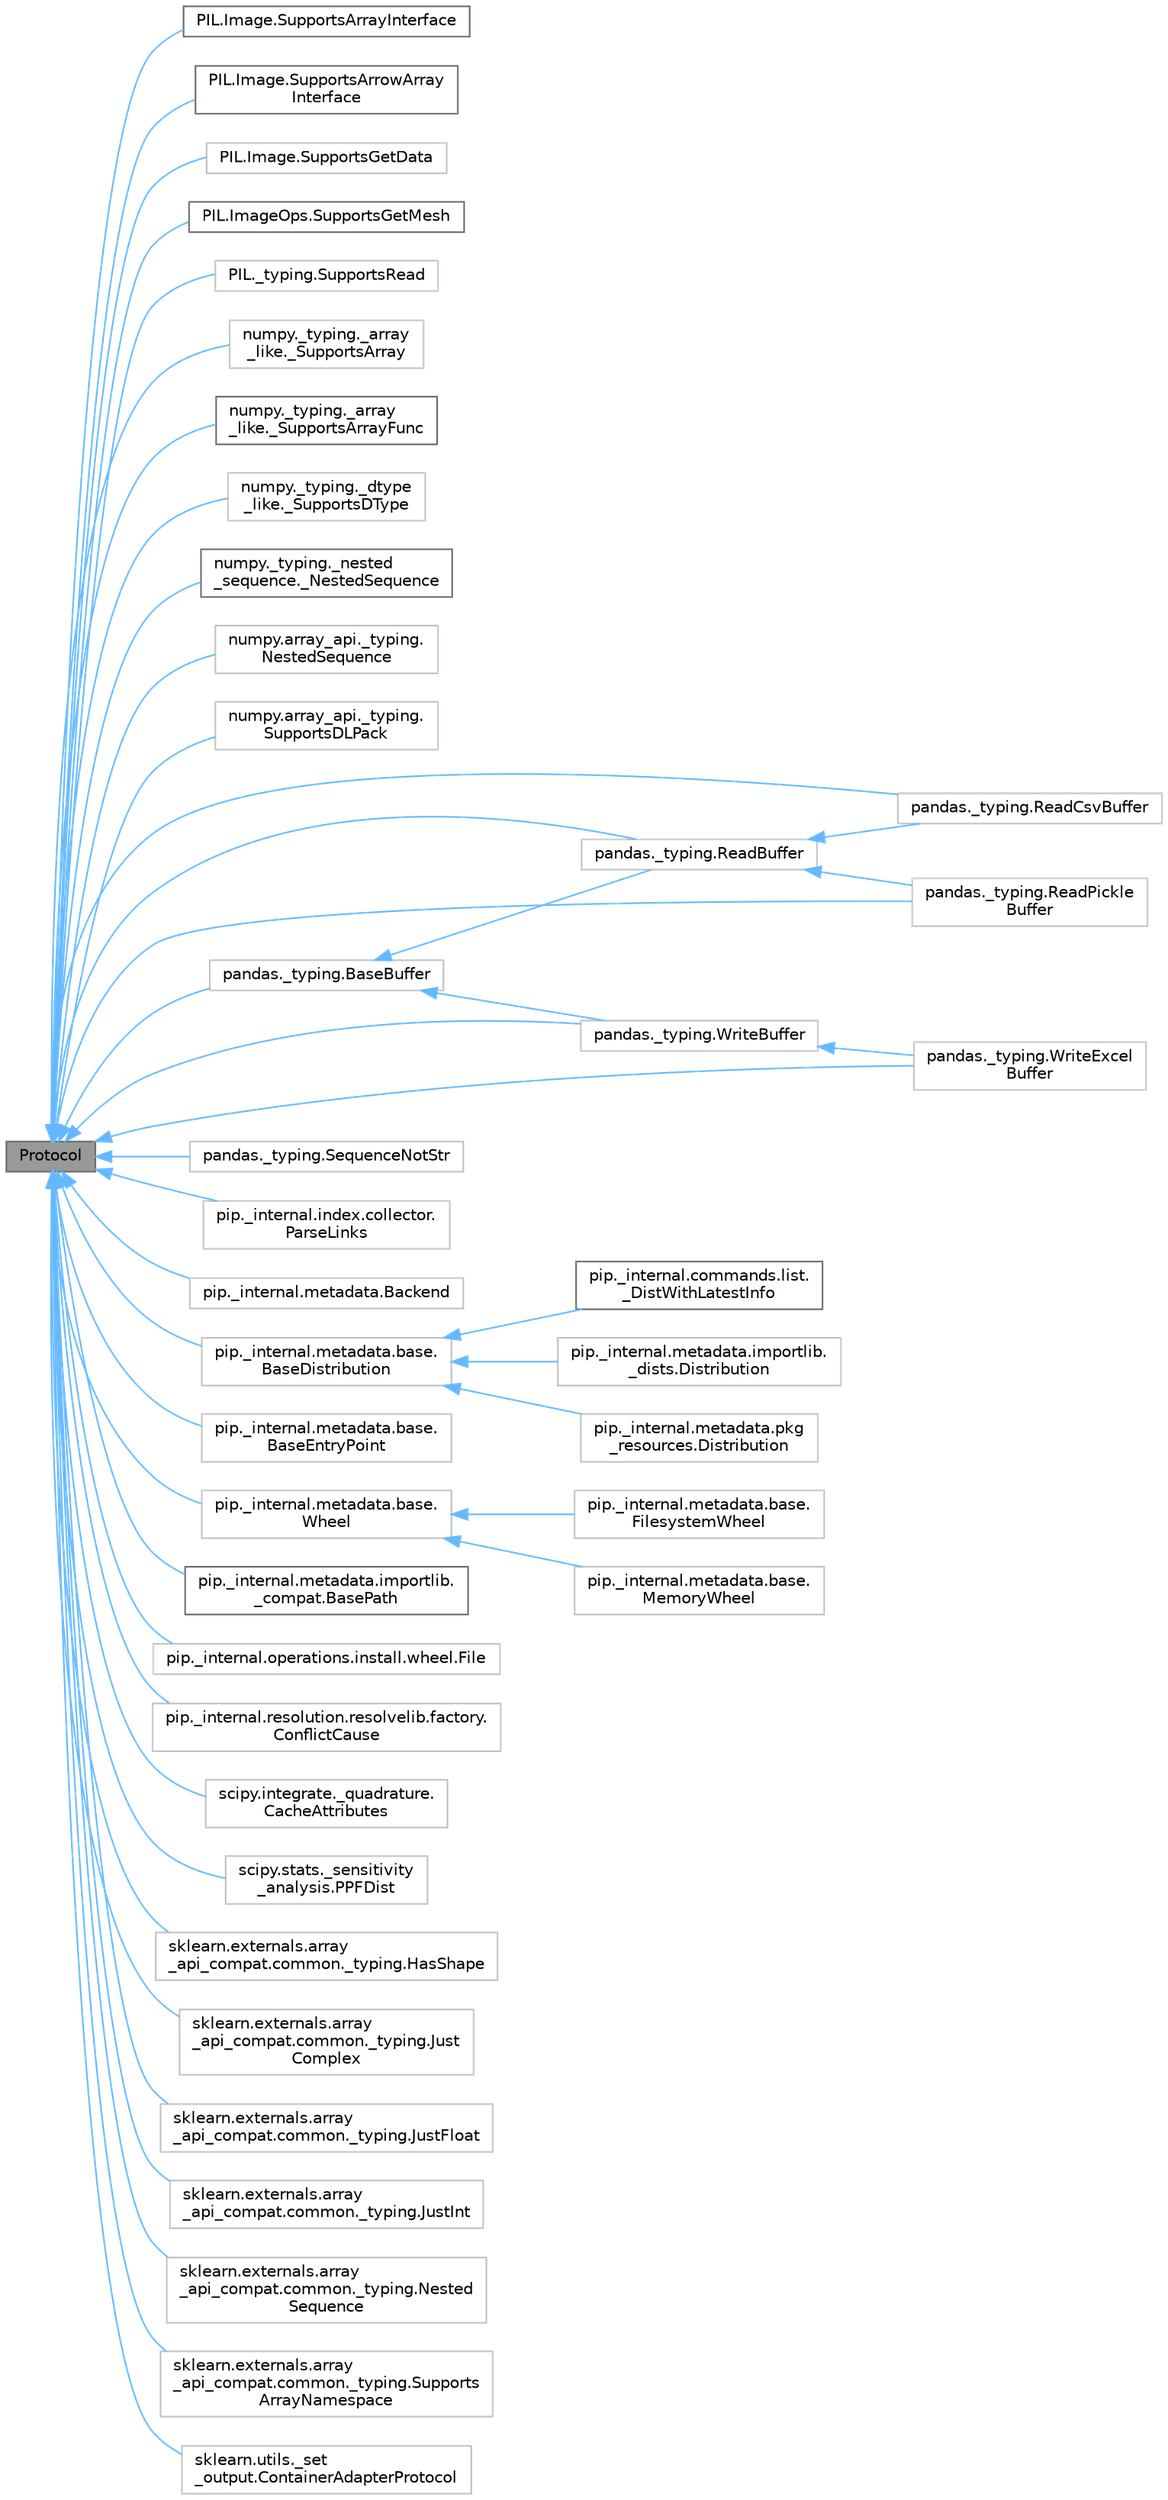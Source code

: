 digraph "Protocol"
{
 // LATEX_PDF_SIZE
  bgcolor="transparent";
  edge [fontname=Helvetica,fontsize=10,labelfontname=Helvetica,labelfontsize=10];
  node [fontname=Helvetica,fontsize=10,shape=box,height=0.2,width=0.4];
  rankdir="LR";
  Node1 [id="Node000001",label="Protocol",height=0.2,width=0.4,color="gray40", fillcolor="grey60", style="filled", fontcolor="black",tooltip=" "];
  Node1 -> Node2 [id="edge1_Node000001_Node000002",dir="back",color="steelblue1",style="solid",tooltip=" "];
  Node2 [id="Node000002",label="PIL.Image.SupportsArrayInterface",height=0.2,width=0.4,color="gray40", fillcolor="white", style="filled",URL="$d7/d3e/classPIL_1_1Image_1_1SupportsArrayInterface.html",tooltip=" "];
  Node1 -> Node3 [id="edge2_Node000001_Node000003",dir="back",color="steelblue1",style="solid",tooltip=" "];
  Node3 [id="Node000003",label="PIL.Image.SupportsArrowArray\lInterface",height=0.2,width=0.4,color="gray40", fillcolor="white", style="filled",URL="$da/d60/classPIL_1_1Image_1_1SupportsArrowArrayInterface.html",tooltip=" "];
  Node1 -> Node4 [id="edge3_Node000001_Node000004",dir="back",color="steelblue1",style="solid",tooltip=" "];
  Node4 [id="Node000004",label="PIL.Image.SupportsGetData",height=0.2,width=0.4,color="grey75", fillcolor="white", style="filled",URL="$d9/da7/classPIL_1_1Image_1_1SupportsGetData.html",tooltip=" "];
  Node1 -> Node5 [id="edge4_Node000001_Node000005",dir="back",color="steelblue1",style="solid",tooltip=" "];
  Node5 [id="Node000005",label="PIL.ImageOps.SupportsGetMesh",height=0.2,width=0.4,color="gray40", fillcolor="white", style="filled",URL="$dc/dc6/classPIL_1_1ImageOps_1_1SupportsGetMesh.html",tooltip=" "];
  Node1 -> Node6 [id="edge5_Node000001_Node000006",dir="back",color="steelblue1",style="solid",tooltip=" "];
  Node6 [id="Node000006",label="PIL._typing.SupportsRead",height=0.2,width=0.4,color="grey75", fillcolor="white", style="filled",URL="$db/dcf/classPIL_1_1__typing_1_1SupportsRead.html",tooltip=" "];
  Node1 -> Node7 [id="edge6_Node000001_Node000007",dir="back",color="steelblue1",style="solid",tooltip=" "];
  Node7 [id="Node000007",label="numpy._typing._array\l_like._SupportsArray",height=0.2,width=0.4,color="grey75", fillcolor="white", style="filled",URL="$db/dcf/classnumpy_1_1__typing_1_1__array__like_1_1__SupportsArray.html",tooltip=" "];
  Node1 -> Node8 [id="edge7_Node000001_Node000008",dir="back",color="steelblue1",style="solid",tooltip=" "];
  Node8 [id="Node000008",label="numpy._typing._array\l_like._SupportsArrayFunc",height=0.2,width=0.4,color="gray40", fillcolor="white", style="filled",URL="$da/df3/classnumpy_1_1__typing_1_1__array__like_1_1__SupportsArrayFunc.html",tooltip=" "];
  Node1 -> Node9 [id="edge8_Node000001_Node000009",dir="back",color="steelblue1",style="solid",tooltip=" "];
  Node9 [id="Node000009",label="numpy._typing._dtype\l_like._SupportsDType",height=0.2,width=0.4,color="grey75", fillcolor="white", style="filled",URL="$db/dd3/classnumpy_1_1__typing_1_1__dtype__like_1_1__SupportsDType.html",tooltip=" "];
  Node1 -> Node10 [id="edge9_Node000001_Node000010",dir="back",color="steelblue1",style="solid",tooltip=" "];
  Node10 [id="Node000010",label="numpy._typing._nested\l_sequence._NestedSequence",height=0.2,width=0.4,color="gray40", fillcolor="white", style="filled",URL="$d6/d0f/classnumpy_1_1__typing_1_1__nested__sequence_1_1__NestedSequence.html",tooltip=" "];
  Node1 -> Node11 [id="edge10_Node000001_Node000011",dir="back",color="steelblue1",style="solid",tooltip=" "];
  Node11 [id="Node000011",label="numpy.array_api._typing.\lNestedSequence",height=0.2,width=0.4,color="grey75", fillcolor="white", style="filled",URL="$df/d82/classnumpy_1_1array__api_1_1__typing_1_1NestedSequence.html",tooltip=" "];
  Node1 -> Node12 [id="edge11_Node000001_Node000012",dir="back",color="steelblue1",style="solid",tooltip=" "];
  Node12 [id="Node000012",label="numpy.array_api._typing.\lSupportsDLPack",height=0.2,width=0.4,color="grey75", fillcolor="white", style="filled",URL="$df/d9a/classnumpy_1_1array__api_1_1__typing_1_1SupportsDLPack.html",tooltip=" "];
  Node1 -> Node13 [id="edge12_Node000001_Node000013",dir="back",color="steelblue1",style="solid",tooltip=" "];
  Node13 [id="Node000013",label="pandas._typing.BaseBuffer",height=0.2,width=0.4,color="grey75", fillcolor="white", style="filled",URL="$d5/d62/classpandas_1_1__typing_1_1BaseBuffer.html",tooltip=" "];
  Node13 -> Node14 [id="edge13_Node000013_Node000014",dir="back",color="steelblue1",style="solid",tooltip=" "];
  Node14 [id="Node000014",label="pandas._typing.ReadBuffer",height=0.2,width=0.4,color="grey75", fillcolor="white", style="filled",URL="$d4/d8e/classpandas_1_1__typing_1_1ReadBuffer.html",tooltip=" "];
  Node14 -> Node15 [id="edge14_Node000014_Node000015",dir="back",color="steelblue1",style="solid",tooltip=" "];
  Node15 [id="Node000015",label="pandas._typing.ReadCsvBuffer",height=0.2,width=0.4,color="grey75", fillcolor="white", style="filled",URL="$da/de9/classpandas_1_1__typing_1_1ReadCsvBuffer.html",tooltip=" "];
  Node14 -> Node16 [id="edge15_Node000014_Node000016",dir="back",color="steelblue1",style="solid",tooltip=" "];
  Node16 [id="Node000016",label="pandas._typing.ReadPickle\lBuffer",height=0.2,width=0.4,color="grey75", fillcolor="white", style="filled",URL="$d1/d05/classpandas_1_1__typing_1_1ReadPickleBuffer.html",tooltip=" "];
  Node13 -> Node17 [id="edge16_Node000013_Node000017",dir="back",color="steelblue1",style="solid",tooltip=" "];
  Node17 [id="Node000017",label="pandas._typing.WriteBuffer",height=0.2,width=0.4,color="grey75", fillcolor="white", style="filled",URL="$d3/d26/classpandas_1_1__typing_1_1WriteBuffer.html",tooltip=" "];
  Node17 -> Node18 [id="edge17_Node000017_Node000018",dir="back",color="steelblue1",style="solid",tooltip=" "];
  Node18 [id="Node000018",label="pandas._typing.WriteExcel\lBuffer",height=0.2,width=0.4,color="grey75", fillcolor="white", style="filled",URL="$da/d81/classpandas_1_1__typing_1_1WriteExcelBuffer.html",tooltip=" "];
  Node1 -> Node14 [id="edge18_Node000001_Node000014",dir="back",color="steelblue1",style="solid",tooltip=" "];
  Node1 -> Node15 [id="edge19_Node000001_Node000015",dir="back",color="steelblue1",style="solid",tooltip=" "];
  Node1 -> Node16 [id="edge20_Node000001_Node000016",dir="back",color="steelblue1",style="solid",tooltip=" "];
  Node1 -> Node19 [id="edge21_Node000001_Node000019",dir="back",color="steelblue1",style="solid",tooltip=" "];
  Node19 [id="Node000019",label="pandas._typing.SequenceNotStr",height=0.2,width=0.4,color="grey75", fillcolor="white", style="filled",URL="$dc/dc4/classpandas_1_1__typing_1_1SequenceNotStr.html",tooltip=" "];
  Node1 -> Node17 [id="edge22_Node000001_Node000017",dir="back",color="steelblue1",style="solid",tooltip=" "];
  Node1 -> Node18 [id="edge23_Node000001_Node000018",dir="back",color="steelblue1",style="solid",tooltip=" "];
  Node1 -> Node20 [id="edge24_Node000001_Node000020",dir="back",color="steelblue1",style="solid",tooltip=" "];
  Node20 [id="Node000020",label="pip._internal.index.collector.\lParseLinks",height=0.2,width=0.4,color="grey75", fillcolor="white", style="filled",URL="$d7/d42/classpip_1_1__internal_1_1index_1_1collector_1_1ParseLinks.html",tooltip=" "];
  Node1 -> Node21 [id="edge25_Node000001_Node000021",dir="back",color="steelblue1",style="solid",tooltip=" "];
  Node21 [id="Node000021",label="pip._internal.metadata.Backend",height=0.2,width=0.4,color="grey75", fillcolor="white", style="filled",URL="$d3/dfe/classpip_1_1__internal_1_1metadata_1_1Backend.html",tooltip=" "];
  Node1 -> Node22 [id="edge26_Node000001_Node000022",dir="back",color="steelblue1",style="solid",tooltip=" "];
  Node22 [id="Node000022",label="pip._internal.metadata.base.\lBaseDistribution",height=0.2,width=0.4,color="grey75", fillcolor="white", style="filled",URL="$d6/dc7/classpip_1_1__internal_1_1metadata_1_1base_1_1BaseDistribution.html",tooltip=" "];
  Node22 -> Node23 [id="edge27_Node000022_Node000023",dir="back",color="steelblue1",style="solid",tooltip=" "];
  Node23 [id="Node000023",label="pip._internal.commands.list.\l_DistWithLatestInfo",height=0.2,width=0.4,color="gray40", fillcolor="white", style="filled",URL="$d7/dbd/classpip_1_1__internal_1_1commands_1_1list_1_1__DistWithLatestInfo.html",tooltip=" "];
  Node22 -> Node24 [id="edge28_Node000022_Node000024",dir="back",color="steelblue1",style="solid",tooltip=" "];
  Node24 [id="Node000024",label="pip._internal.metadata.importlib.\l_dists.Distribution",height=0.2,width=0.4,color="grey75", fillcolor="white", style="filled",URL="$da/da5/classpip_1_1__internal_1_1metadata_1_1importlib_1_1__dists_1_1Distribution.html",tooltip=" "];
  Node22 -> Node25 [id="edge29_Node000022_Node000025",dir="back",color="steelblue1",style="solid",tooltip=" "];
  Node25 [id="Node000025",label="pip._internal.metadata.pkg\l_resources.Distribution",height=0.2,width=0.4,color="grey75", fillcolor="white", style="filled",URL="$dd/d14/classpip_1_1__internal_1_1metadata_1_1pkg__resources_1_1Distribution.html",tooltip=" "];
  Node1 -> Node26 [id="edge30_Node000001_Node000026",dir="back",color="steelblue1",style="solid",tooltip=" "];
  Node26 [id="Node000026",label="pip._internal.metadata.base.\lBaseEntryPoint",height=0.2,width=0.4,color="grey75", fillcolor="white", style="filled",URL="$db/df7/classpip_1_1__internal_1_1metadata_1_1base_1_1BaseEntryPoint.html",tooltip=" "];
  Node1 -> Node27 [id="edge31_Node000001_Node000027",dir="back",color="steelblue1",style="solid",tooltip=" "];
  Node27 [id="Node000027",label="pip._internal.metadata.base.\lWheel",height=0.2,width=0.4,color="grey75", fillcolor="white", style="filled",URL="$dc/d31/classpip_1_1__internal_1_1metadata_1_1base_1_1Wheel.html",tooltip=" "];
  Node27 -> Node28 [id="edge32_Node000027_Node000028",dir="back",color="steelblue1",style="solid",tooltip=" "];
  Node28 [id="Node000028",label="pip._internal.metadata.base.\lFilesystemWheel",height=0.2,width=0.4,color="grey75", fillcolor="white", style="filled",URL="$d5/d47/classpip_1_1__internal_1_1metadata_1_1base_1_1FilesystemWheel.html",tooltip=" "];
  Node27 -> Node29 [id="edge33_Node000027_Node000029",dir="back",color="steelblue1",style="solid",tooltip=" "];
  Node29 [id="Node000029",label="pip._internal.metadata.base.\lMemoryWheel",height=0.2,width=0.4,color="grey75", fillcolor="white", style="filled",URL="$d8/d51/classpip_1_1__internal_1_1metadata_1_1base_1_1MemoryWheel.html",tooltip=" "];
  Node1 -> Node30 [id="edge34_Node000001_Node000030",dir="back",color="steelblue1",style="solid",tooltip=" "];
  Node30 [id="Node000030",label="pip._internal.metadata.importlib.\l_compat.BasePath",height=0.2,width=0.4,color="gray40", fillcolor="white", style="filled",URL="$d0/dbd/classpip_1_1__internal_1_1metadata_1_1importlib_1_1__compat_1_1BasePath.html",tooltip=" "];
  Node1 -> Node31 [id="edge35_Node000001_Node000031",dir="back",color="steelblue1",style="solid",tooltip=" "];
  Node31 [id="Node000031",label="pip._internal.operations.install.wheel.File",height=0.2,width=0.4,color="grey75", fillcolor="white", style="filled",URL="$d6/d4e/classpip_1_1__internal_1_1operations_1_1install_1_1wheel_1_1File.html",tooltip=" "];
  Node1 -> Node32 [id="edge36_Node000001_Node000032",dir="back",color="steelblue1",style="solid",tooltip=" "];
  Node32 [id="Node000032",label="pip._internal.resolution.resolvelib.factory.\lConflictCause",height=0.2,width=0.4,color="grey75", fillcolor="white", style="filled",URL="$d8/dcf/classpip_1_1__internal_1_1resolution_1_1resolvelib_1_1factory_1_1ConflictCause.html",tooltip=" "];
  Node1 -> Node33 [id="edge37_Node000001_Node000033",dir="back",color="steelblue1",style="solid",tooltip=" "];
  Node33 [id="Node000033",label="scipy.integrate._quadrature.\lCacheAttributes",height=0.2,width=0.4,color="grey75", fillcolor="white", style="filled",URL="$d8/d01/classscipy_1_1integrate_1_1__quadrature_1_1CacheAttributes.html",tooltip=" "];
  Node1 -> Node34 [id="edge38_Node000001_Node000034",dir="back",color="steelblue1",style="solid",tooltip=" "];
  Node34 [id="Node000034",label="scipy.stats._sensitivity\l_analysis.PPFDist",height=0.2,width=0.4,color="grey75", fillcolor="white", style="filled",URL="$d2/dfb/classscipy_1_1stats_1_1__sensitivity__analysis_1_1PPFDist.html",tooltip=" "];
  Node1 -> Node35 [id="edge39_Node000001_Node000035",dir="back",color="steelblue1",style="solid",tooltip=" "];
  Node35 [id="Node000035",label="sklearn.externals.array\l_api_compat.common._typing.HasShape",height=0.2,width=0.4,color="grey75", fillcolor="white", style="filled",URL="$df/d1a/classsklearn_1_1externals_1_1array__api__compat_1_1common_1_1__typing_1_1HasShape.html",tooltip=" "];
  Node1 -> Node36 [id="edge40_Node000001_Node000036",dir="back",color="steelblue1",style="solid",tooltip=" "];
  Node36 [id="Node000036",label="sklearn.externals.array\l_api_compat.common._typing.Just\lComplex",height=0.2,width=0.4,color="grey75", fillcolor="white", style="filled",URL="$d3/de3/classsklearn_1_1externals_1_1array__api__compat_1_1common_1_1__typing_1_1JustComplex.html",tooltip=" "];
  Node1 -> Node37 [id="edge41_Node000001_Node000037",dir="back",color="steelblue1",style="solid",tooltip=" "];
  Node37 [id="Node000037",label="sklearn.externals.array\l_api_compat.common._typing.JustFloat",height=0.2,width=0.4,color="grey75", fillcolor="white", style="filled",URL="$df/d78/classsklearn_1_1externals_1_1array__api__compat_1_1common_1_1__typing_1_1JustFloat.html",tooltip=" "];
  Node1 -> Node38 [id="edge42_Node000001_Node000038",dir="back",color="steelblue1",style="solid",tooltip=" "];
  Node38 [id="Node000038",label="sklearn.externals.array\l_api_compat.common._typing.JustInt",height=0.2,width=0.4,color="grey75", fillcolor="white", style="filled",URL="$d2/d16/classsklearn_1_1externals_1_1array__api__compat_1_1common_1_1__typing_1_1JustInt.html",tooltip=" "];
  Node1 -> Node39 [id="edge43_Node000001_Node000039",dir="back",color="steelblue1",style="solid",tooltip=" "];
  Node39 [id="Node000039",label="sklearn.externals.array\l_api_compat.common._typing.Nested\lSequence",height=0.2,width=0.4,color="grey75", fillcolor="white", style="filled",URL="$d9/dbc/classsklearn_1_1externals_1_1array__api__compat_1_1common_1_1__typing_1_1NestedSequence.html",tooltip=" "];
  Node1 -> Node40 [id="edge44_Node000001_Node000040",dir="back",color="steelblue1",style="solid",tooltip=" "];
  Node40 [id="Node000040",label="sklearn.externals.array\l_api_compat.common._typing.Supports\lArrayNamespace",height=0.2,width=0.4,color="grey75", fillcolor="white", style="filled",URL="$d5/d4a/classsklearn_1_1externals_1_1array__api__compat_1_1common_1_1__typing_1_1SupportsArrayNamespace.html",tooltip=" "];
  Node1 -> Node41 [id="edge45_Node000001_Node000041",dir="back",color="steelblue1",style="solid",tooltip=" "];
  Node41 [id="Node000041",label="sklearn.utils._set\l_output.ContainerAdapterProtocol",height=0.2,width=0.4,color="grey75", fillcolor="white", style="filled",URL="$d0/d31/classsklearn_1_1utils_1_1__set__output_1_1ContainerAdapterProtocol.html",tooltip=" "];
}
